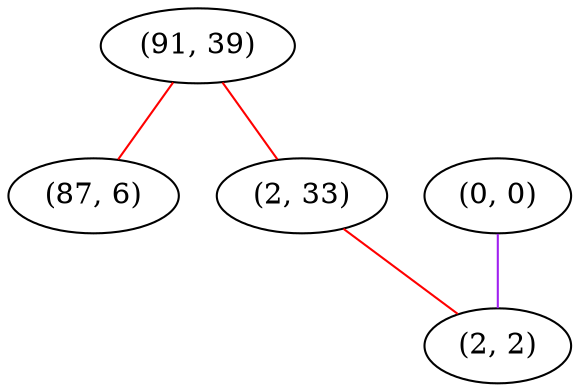 graph "" {
"(91, 39)";
"(87, 6)";
"(0, 0)";
"(2, 33)";
"(2, 2)";
"(91, 39)" -- "(87, 6)"  [color=red, key=0, weight=1];
"(91, 39)" -- "(2, 33)"  [color=red, key=0, weight=1];
"(0, 0)" -- "(2, 2)"  [color=purple, key=0, weight=4];
"(2, 33)" -- "(2, 2)"  [color=red, key=0, weight=1];
}

